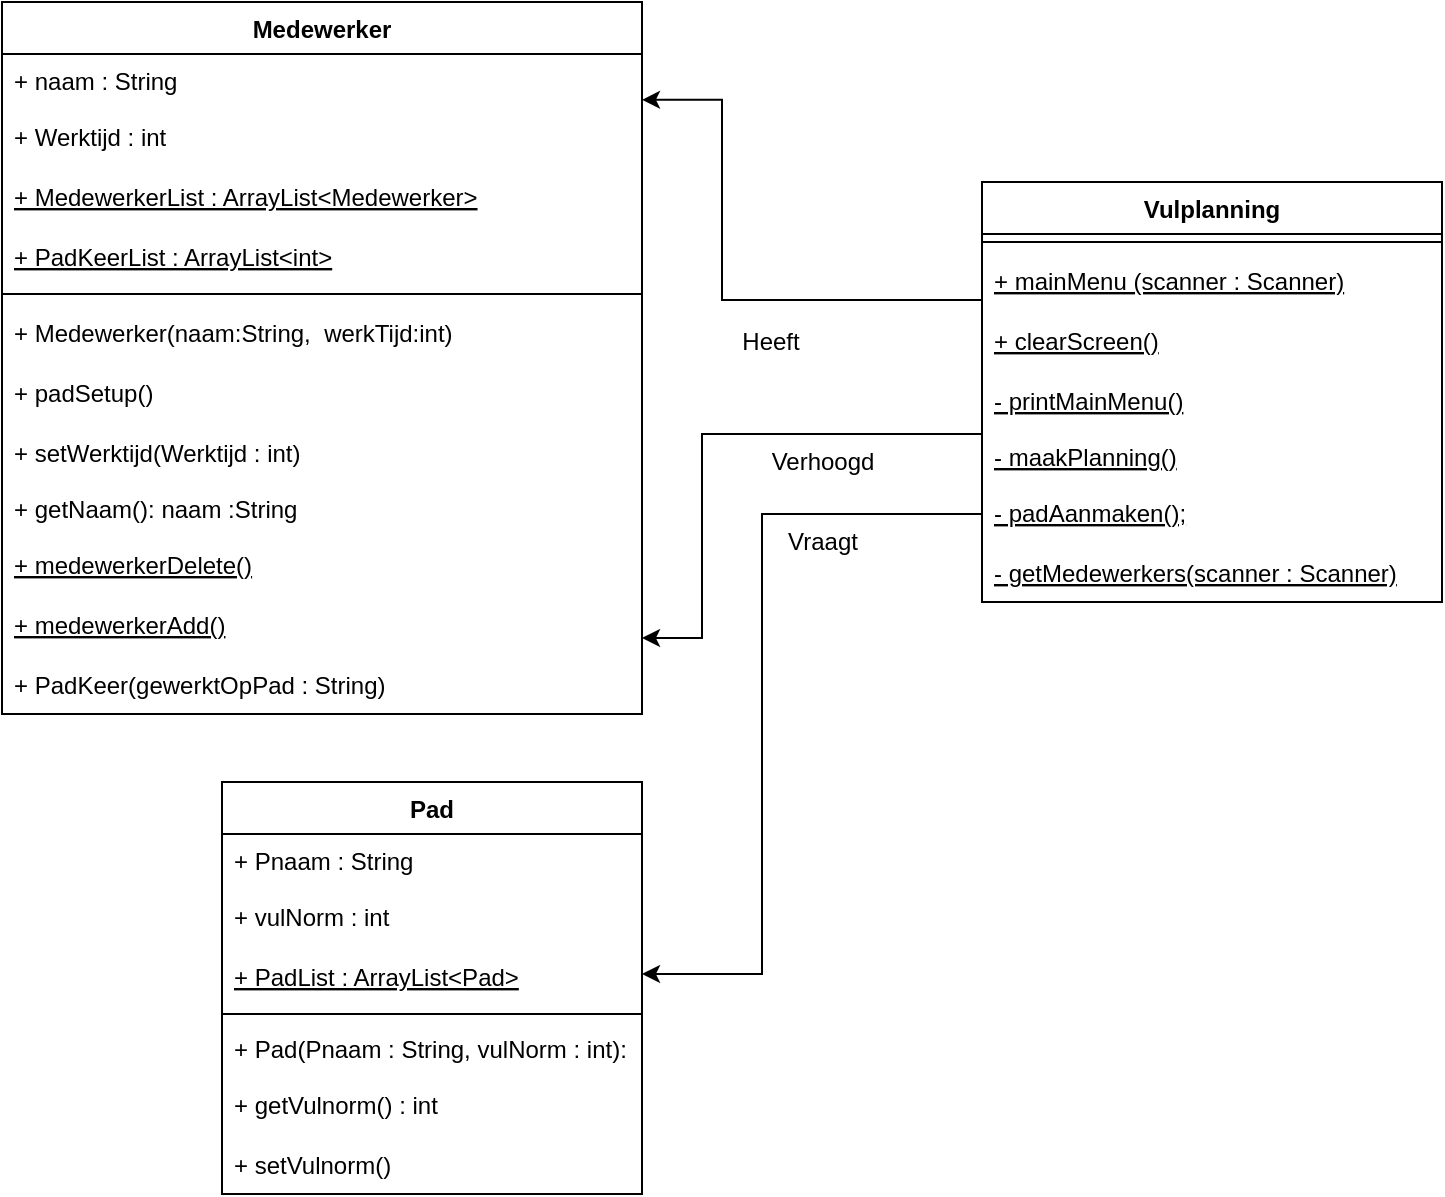 <mxfile version="17.4.6" type="github">
  <diagram id="AhoOyRfpjSzVgz1KVlbD" name="Page-1">
    <mxGraphModel dx="1278" dy="571" grid="1" gridSize="10" guides="1" tooltips="1" connect="1" arrows="1" fold="1" page="1" pageScale="1" pageWidth="827" pageHeight="1169" math="0" shadow="0">
      <root>
        <mxCell id="0" />
        <mxCell id="1" parent="0" />
        <mxCell id="661s9q2leMzbjNVrgtod-12" value="Medewerker" style="swimlane;fontStyle=1;align=center;verticalAlign=top;childLayout=stackLayout;horizontal=1;startSize=26;horizontalStack=0;resizeParent=1;resizeParentMax=0;resizeLast=0;collapsible=1;marginBottom=0;" parent="1" vertex="1">
          <mxGeometry x="10" y="50" width="320" height="356" as="geometry" />
        </mxCell>
        <mxCell id="661s9q2leMzbjNVrgtod-13" value="+ naam : String" style="text;strokeColor=none;fillColor=none;align=left;verticalAlign=top;spacingLeft=4;spacingRight=4;overflow=hidden;rotatable=0;points=[[0,0.5],[1,0.5]];portConstraint=eastwest;" parent="661s9q2leMzbjNVrgtod-12" vertex="1">
          <mxGeometry y="26" width="320" height="26" as="geometry" />
        </mxCell>
        <mxCell id="661s9q2leMzbjNVrgtod-17" value="+ Werktijd : int" style="text;strokeColor=none;fillColor=none;align=left;verticalAlign=middle;spacingLeft=4;spacingRight=4;overflow=hidden;points=[[0,0.5],[1,0.5]];portConstraint=eastwest;rotatable=0;" parent="661s9q2leMzbjNVrgtod-12" vertex="1">
          <mxGeometry y="52" width="320" height="30" as="geometry" />
        </mxCell>
        <mxCell id="ZLoAa2ifPKY62TLdq6CC-11" value="+ MedewerkerList : ArrayList&lt;Medewerker&gt;" style="text;strokeColor=none;fillColor=none;align=left;verticalAlign=middle;spacingLeft=4;spacingRight=4;overflow=hidden;points=[[0,0.5],[1,0.5]];portConstraint=eastwest;rotatable=0;fontStyle=4" parent="661s9q2leMzbjNVrgtod-12" vertex="1">
          <mxGeometry y="82" width="320" height="30" as="geometry" />
        </mxCell>
        <mxCell id="FoXBIZG9Wy2RnL4n5wdc-30" value="+ PadKeerList : ArrayList&lt;int&gt;" style="text;strokeColor=none;fillColor=none;align=left;verticalAlign=middle;spacingLeft=4;spacingRight=4;overflow=hidden;points=[[0,0.5],[1,0.5]];portConstraint=eastwest;rotatable=0;fontStyle=4" parent="661s9q2leMzbjNVrgtod-12" vertex="1">
          <mxGeometry y="112" width="320" height="30" as="geometry" />
        </mxCell>
        <mxCell id="661s9q2leMzbjNVrgtod-14" value="" style="line;strokeWidth=1;fillColor=none;align=left;verticalAlign=middle;spacingTop=-1;spacingLeft=3;spacingRight=3;rotatable=0;labelPosition=right;points=[];portConstraint=eastwest;" parent="661s9q2leMzbjNVrgtod-12" vertex="1">
          <mxGeometry y="142" width="320" height="8" as="geometry" />
        </mxCell>
        <mxCell id="ZLoAa2ifPKY62TLdq6CC-5" value="+ Medewerker(naam:String,  werkTijd:int)" style="text;strokeColor=none;fillColor=none;align=left;verticalAlign=middle;spacingLeft=4;spacingRight=4;overflow=hidden;points=[[0,0.5],[1,0.5]];portConstraint=eastwest;rotatable=0;" parent="661s9q2leMzbjNVrgtod-12" vertex="1">
          <mxGeometry y="150" width="320" height="30" as="geometry" />
        </mxCell>
        <mxCell id="zxA59l2eVfSbg0LKgk-P-3" value="+ padSetup()" style="text;strokeColor=none;fillColor=none;align=left;verticalAlign=middle;spacingLeft=4;spacingRight=4;overflow=hidden;points=[[0,0.5],[1,0.5]];portConstraint=eastwest;rotatable=0;" parent="661s9q2leMzbjNVrgtod-12" vertex="1">
          <mxGeometry y="180" width="320" height="30" as="geometry" />
        </mxCell>
        <mxCell id="FoXBIZG9Wy2RnL4n5wdc-11" value="+ setWerktijd(Werktijd : int)" style="text;strokeColor=none;fillColor=none;align=left;verticalAlign=middle;spacingLeft=4;spacingRight=4;overflow=hidden;points=[[0,0.5],[1,0.5]];portConstraint=eastwest;rotatable=0;" parent="661s9q2leMzbjNVrgtod-12" vertex="1">
          <mxGeometry y="210" width="320" height="30" as="geometry" />
        </mxCell>
        <mxCell id="661s9q2leMzbjNVrgtod-15" value="+ getNaam(): naam :String" style="text;strokeColor=none;fillColor=none;align=left;verticalAlign=top;spacingLeft=4;spacingRight=4;overflow=hidden;rotatable=0;points=[[0,0.5],[1,0.5]];portConstraint=eastwest;" parent="661s9q2leMzbjNVrgtod-12" vertex="1">
          <mxGeometry y="240" width="320" height="26" as="geometry" />
        </mxCell>
        <mxCell id="ZLoAa2ifPKY62TLdq6CC-10" value="+ medewerkerDelete()" style="text;strokeColor=none;fillColor=none;align=left;verticalAlign=middle;spacingLeft=4;spacingRight=4;overflow=hidden;points=[[0,0.5],[1,0.5]];portConstraint=eastwest;rotatable=0;fontStyle=4" parent="661s9q2leMzbjNVrgtod-12" vertex="1">
          <mxGeometry y="266" width="320" height="30" as="geometry" />
        </mxCell>
        <mxCell id="ZLoAa2ifPKY62TLdq6CC-9" value="+ medewerkerAdd()" style="text;strokeColor=none;fillColor=none;align=left;verticalAlign=middle;spacingLeft=4;spacingRight=4;overflow=hidden;points=[[0,0.5],[1,0.5]];portConstraint=eastwest;rotatable=0;fontStyle=4" parent="661s9q2leMzbjNVrgtod-12" vertex="1">
          <mxGeometry y="296" width="320" height="30" as="geometry" />
        </mxCell>
        <mxCell id="FoXBIZG9Wy2RnL4n5wdc-31" value="+ PadKeer(gewerktOpPad : String)" style="text;strokeColor=none;fillColor=none;align=left;verticalAlign=middle;spacingLeft=4;spacingRight=4;overflow=hidden;points=[[0,0.5],[1,0.5]];portConstraint=eastwest;rotatable=0;" parent="661s9q2leMzbjNVrgtod-12" vertex="1">
          <mxGeometry y="326" width="320" height="30" as="geometry" />
        </mxCell>
        <mxCell id="WQanXxK9wSyTt6e2amy3-7" value="Pad" style="swimlane;fontStyle=1;align=center;verticalAlign=top;childLayout=stackLayout;horizontal=1;startSize=26;horizontalStack=0;resizeParent=1;resizeParentMax=0;resizeLast=0;collapsible=1;marginBottom=0;" parent="1" vertex="1">
          <mxGeometry x="120" y="440" width="210" height="206" as="geometry" />
        </mxCell>
        <mxCell id="WQanXxK9wSyTt6e2amy3-8" value="+ Pnaam : String" style="text;strokeColor=none;fillColor=none;align=left;verticalAlign=top;spacingLeft=4;spacingRight=4;overflow=hidden;rotatable=0;points=[[0,0.5],[1,0.5]];portConstraint=eastwest;" parent="WQanXxK9wSyTt6e2amy3-7" vertex="1">
          <mxGeometry y="26" width="210" height="26" as="geometry" />
        </mxCell>
        <mxCell id="WQanXxK9wSyTt6e2amy3-13" value="+ vulNorm : int" style="text;strokeColor=none;fillColor=none;align=left;verticalAlign=middle;spacingLeft=4;spacingRight=4;overflow=hidden;points=[[0,0.5],[1,0.5]];portConstraint=eastwest;rotatable=0;" parent="WQanXxK9wSyTt6e2amy3-7" vertex="1">
          <mxGeometry y="52" width="210" height="30" as="geometry" />
        </mxCell>
        <mxCell id="WQanXxK9wSyTt6e2amy3-14" value="+ PadList : ArrayList&lt;Pad&gt;" style="text;strokeColor=none;fillColor=none;align=left;verticalAlign=middle;spacingLeft=4;spacingRight=4;overflow=hidden;points=[[0,0.5],[1,0.5]];portConstraint=eastwest;rotatable=0;fontStyle=4" parent="WQanXxK9wSyTt6e2amy3-7" vertex="1">
          <mxGeometry y="82" width="210" height="30" as="geometry" />
        </mxCell>
        <mxCell id="WQanXxK9wSyTt6e2amy3-11" value="" style="line;strokeWidth=1;fillColor=none;align=left;verticalAlign=middle;spacingTop=-1;spacingLeft=3;spacingRight=3;rotatable=0;labelPosition=right;points=[];portConstraint=eastwest;" parent="WQanXxK9wSyTt6e2amy3-7" vertex="1">
          <mxGeometry y="112" width="210" height="8" as="geometry" />
        </mxCell>
        <mxCell id="WQanXxK9wSyTt6e2amy3-12" value="+ Pad(Pnaam : String, vulNorm : int): " style="text;strokeColor=none;fillColor=none;align=left;verticalAlign=top;spacingLeft=4;spacingRight=4;overflow=hidden;rotatable=0;points=[[0,0.5],[1,0.5]];portConstraint=eastwest;" parent="WQanXxK9wSyTt6e2amy3-7" vertex="1">
          <mxGeometry y="120" width="210" height="26" as="geometry" />
        </mxCell>
        <mxCell id="FoXBIZG9Wy2RnL4n5wdc-12" value="+ getVulnorm() : int" style="text;strokeColor=none;fillColor=none;align=left;verticalAlign=middle;spacingLeft=4;spacingRight=4;overflow=hidden;points=[[0,0.5],[1,0.5]];portConstraint=eastwest;rotatable=0;" parent="WQanXxK9wSyTt6e2amy3-7" vertex="1">
          <mxGeometry y="146" width="210" height="30" as="geometry" />
        </mxCell>
        <mxCell id="FoXBIZG9Wy2RnL4n5wdc-40" value="+ setVulnorm() " style="text;strokeColor=none;fillColor=none;align=left;verticalAlign=middle;spacingLeft=4;spacingRight=4;overflow=hidden;points=[[0,0.5],[1,0.5]];portConstraint=eastwest;rotatable=0;" parent="WQanXxK9wSyTt6e2amy3-7" vertex="1">
          <mxGeometry y="176" width="210" height="30" as="geometry" />
        </mxCell>
        <mxCell id="ZLoAa2ifPKY62TLdq6CC-1" value="Vulplanning" style="swimlane;fontStyle=1;align=center;verticalAlign=top;childLayout=stackLayout;horizontal=1;startSize=26;horizontalStack=0;resizeParent=1;resizeParentMax=0;resizeLast=0;collapsible=1;marginBottom=0;" parent="1" vertex="1">
          <mxGeometry x="500" y="140" width="230" height="210" as="geometry">
            <mxRectangle x="610" y="50" width="80" height="26" as="alternateBounds" />
          </mxGeometry>
        </mxCell>
        <mxCell id="ZLoAa2ifPKY62TLdq6CC-3" value="" style="line;strokeWidth=1;fillColor=none;align=left;verticalAlign=middle;spacingTop=-1;spacingLeft=3;spacingRight=3;rotatable=0;labelPosition=right;points=[];portConstraint=eastwest;" parent="ZLoAa2ifPKY62TLdq6CC-1" vertex="1">
          <mxGeometry y="26" width="230" height="8" as="geometry" />
        </mxCell>
        <mxCell id="FoXBIZG9Wy2RnL4n5wdc-6" value="+ mainMenu (scanner : Scanner)" style="text;strokeColor=none;fillColor=none;align=left;verticalAlign=middle;spacingLeft=4;spacingRight=4;overflow=hidden;points=[[0,0.5],[1,0.5]];portConstraint=eastwest;rotatable=0;fontStyle=4" parent="ZLoAa2ifPKY62TLdq6CC-1" vertex="1">
          <mxGeometry y="34" width="230" height="30" as="geometry" />
        </mxCell>
        <mxCell id="FoXBIZG9Wy2RnL4n5wdc-7" value="+ clearScreen()" style="text;strokeColor=none;fillColor=none;align=left;verticalAlign=middle;spacingLeft=4;spacingRight=4;overflow=hidden;points=[[0,0.5],[1,0.5]];portConstraint=eastwest;rotatable=0;fontStyle=4" parent="ZLoAa2ifPKY62TLdq6CC-1" vertex="1">
          <mxGeometry y="64" width="230" height="30" as="geometry" />
        </mxCell>
        <mxCell id="FoXBIZG9Wy2RnL4n5wdc-8" value="- printMainMenu()" style="text;strokeColor=none;fillColor=none;align=left;verticalAlign=middle;spacingLeft=4;spacingRight=4;overflow=hidden;points=[[0,0.5],[1,0.5]];portConstraint=eastwest;rotatable=0;fontStyle=4" parent="ZLoAa2ifPKY62TLdq6CC-1" vertex="1">
          <mxGeometry y="94" width="230" height="30" as="geometry" />
        </mxCell>
        <mxCell id="ZLoAa2ifPKY62TLdq6CC-4" value="- maakPlanning()&#xa;" style="text;strokeColor=none;fillColor=none;align=left;verticalAlign=top;spacingLeft=4;spacingRight=4;overflow=hidden;rotatable=0;points=[[0,0.5],[1,0.5]];portConstraint=eastwest;fontStyle=4" parent="ZLoAa2ifPKY62TLdq6CC-1" vertex="1">
          <mxGeometry y="124" width="230" height="26" as="geometry" />
        </mxCell>
        <mxCell id="zxA59l2eVfSbg0LKgk-P-1" value="- padAanmaken();" style="text;strokeColor=none;fillColor=none;align=left;verticalAlign=middle;spacingLeft=4;spacingRight=4;overflow=hidden;points=[[0,0.5],[1,0.5]];portConstraint=eastwest;rotatable=0;fontStyle=4" parent="ZLoAa2ifPKY62TLdq6CC-1" vertex="1">
          <mxGeometry y="150" width="230" height="30" as="geometry" />
        </mxCell>
        <mxCell id="FoXBIZG9Wy2RnL4n5wdc-9" value="- getMedewerkers(scanner : Scanner)" style="text;strokeColor=none;fillColor=none;align=left;verticalAlign=middle;spacingLeft=4;spacingRight=4;overflow=hidden;points=[[0,0.5],[1,0.5]];portConstraint=eastwest;rotatable=0;fontStyle=4" parent="ZLoAa2ifPKY62TLdq6CC-1" vertex="1">
          <mxGeometry y="180" width="230" height="30" as="geometry" />
        </mxCell>
        <mxCell id="FoXBIZG9Wy2RnL4n5wdc-32" style="edgeStyle=orthogonalEdgeStyle;rounded=0;orthogonalLoop=1;jettySize=auto;html=1;exitX=0;exitY=0.5;exitDx=0;exitDy=0;" parent="1" edge="1">
          <mxGeometry relative="1" as="geometry">
            <mxPoint x="500" y="256.0" as="sourcePoint" />
            <mxPoint x="330" y="368" as="targetPoint" />
            <Array as="points">
              <mxPoint x="500" y="266" />
              <mxPoint x="360" y="266" />
              <mxPoint x="360" y="368" />
            </Array>
          </mxGeometry>
        </mxCell>
        <mxCell id="FoXBIZG9Wy2RnL4n5wdc-38" style="edgeStyle=orthogonalEdgeStyle;rounded=0;orthogonalLoop=1;jettySize=auto;html=1;exitX=0;exitY=0.5;exitDx=0;exitDy=0;entryX=1;entryY=0.881;entryDx=0;entryDy=0;entryPerimeter=0;" parent="1" source="FoXBIZG9Wy2RnL4n5wdc-6" target="661s9q2leMzbjNVrgtod-13" edge="1">
          <mxGeometry relative="1" as="geometry">
            <Array as="points">
              <mxPoint x="370" y="199" />
              <mxPoint x="370" y="99" />
            </Array>
          </mxGeometry>
        </mxCell>
        <mxCell id="FoXBIZG9Wy2RnL4n5wdc-58" style="edgeStyle=orthogonalEdgeStyle;rounded=0;orthogonalLoop=1;jettySize=auto;html=1;exitX=0;exitY=0.5;exitDx=0;exitDy=0;entryX=1;entryY=0.5;entryDx=0;entryDy=0;" parent="1" edge="1">
          <mxGeometry relative="1" as="geometry">
            <Array as="points">
              <mxPoint x="390" y="306" />
              <mxPoint x="390" y="536" />
            </Array>
            <mxPoint x="500" y="306" as="sourcePoint" />
            <mxPoint x="330" y="536" as="targetPoint" />
          </mxGeometry>
        </mxCell>
        <mxCell id="FoXBIZG9Wy2RnL4n5wdc-62" value="Vraagt" style="text;html=1;align=center;verticalAlign=middle;resizable=0;points=[];autosize=1;strokeColor=none;fillColor=none;" parent="1" vertex="1">
          <mxGeometry x="395" y="310" width="50" height="20" as="geometry" />
        </mxCell>
        <mxCell id="FoXBIZG9Wy2RnL4n5wdc-63" value="Verhoogd" style="text;html=1;align=center;verticalAlign=middle;resizable=0;points=[];autosize=1;strokeColor=none;fillColor=none;" parent="1" vertex="1">
          <mxGeometry x="385" y="270" width="70" height="20" as="geometry" />
        </mxCell>
        <mxCell id="FoXBIZG9Wy2RnL4n5wdc-64" value="Heeft" style="text;html=1;align=center;verticalAlign=middle;resizable=0;points=[];autosize=1;strokeColor=none;fillColor=none;" parent="1" vertex="1">
          <mxGeometry x="374" y="210" width="40" height="20" as="geometry" />
        </mxCell>
      </root>
    </mxGraphModel>
  </diagram>
</mxfile>
